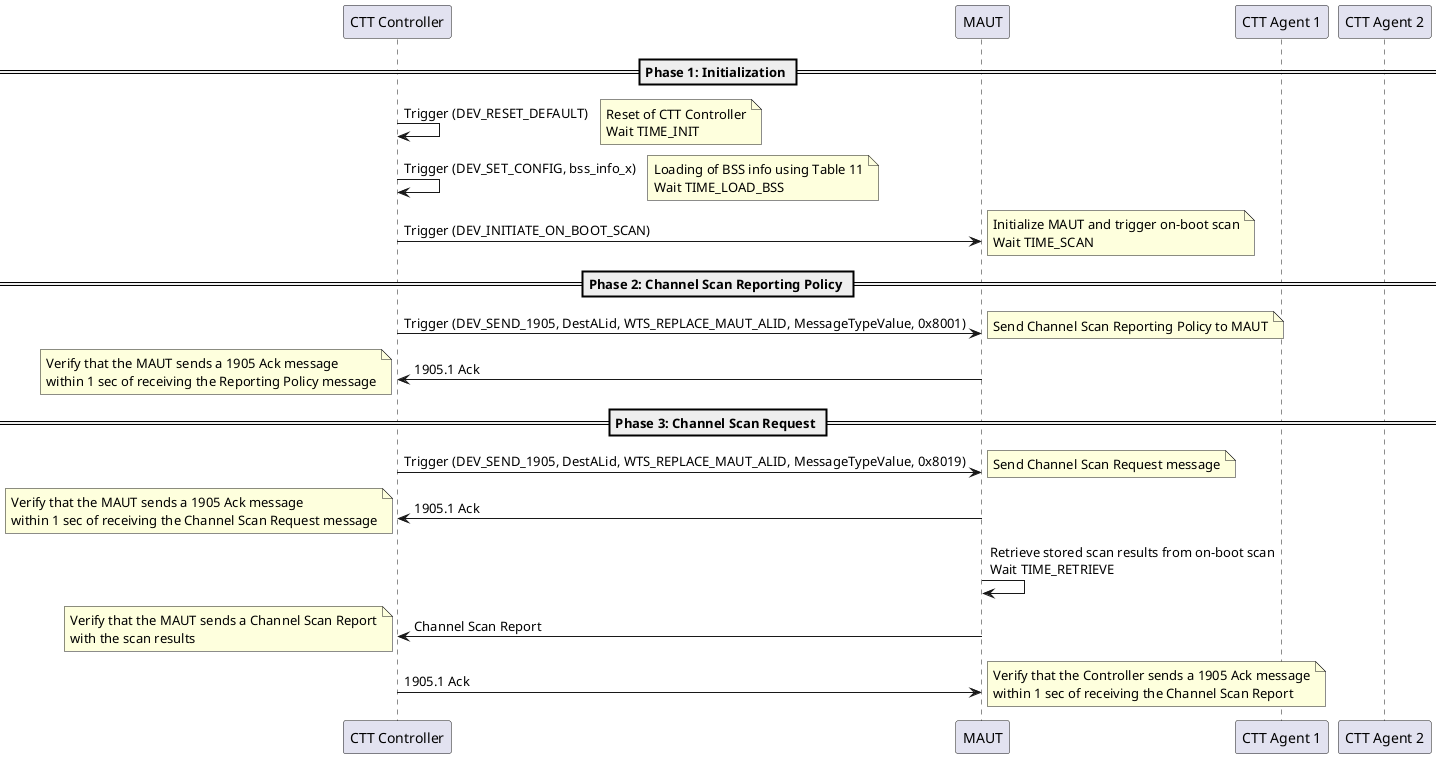@startuml
participant "CTT Controller" as Controller
participant "MAUT" as MAUT
participant "CTT Agent 1" as Agent1
participant "CTT Agent 2" as Agent2

== Phase 1: Initialization ==

Controller -> Controller: Trigger (DEV_RESET_DEFAULT)
note right: Reset of CTT Controller\nWait TIME_INIT

Controller -> Controller: Trigger (DEV_SET_CONFIG, bss_info_x)
note right: Loading of BSS info using Table 11\nWait TIME_LOAD_BSS

Controller -> MAUT: Trigger (DEV_INITIATE_ON_BOOT_SCAN)
note right: Initialize MAUT and trigger on-boot scan\nWait TIME_SCAN

== Phase 2: Channel Scan Reporting Policy ==

Controller -> MAUT: Trigger (DEV_SEND_1905, DestALid, WTS_REPLACE_MAUT_ALID, MessageTypeValue, 0x8001)
note right: Send Channel Scan Reporting Policy to MAUT

MAUT -> Controller: 1905.1 Ack
note left: Verify that the MAUT sends a 1905 Ack message\nwithin 1 sec of receiving the Reporting Policy message

== Phase 3: Channel Scan Request ==

Controller -> MAUT: Trigger (DEV_SEND_1905, DestALid, WTS_REPLACE_MAUT_ALID, MessageTypeValue, 0x8019)
note right: Send Channel Scan Request message

MAUT -> Controller: 1905.1 Ack
note left: Verify that the MAUT sends a 1905 Ack message\nwithin 1 sec of receiving the Channel Scan Request message

MAUT -> MAUT: Retrieve stored scan results from on-boot scan\nWait TIME_RETRIEVE

MAUT -> Controller: Channel Scan Report
note left: Verify that the MAUT sends a Channel Scan Report\nwith the scan results

Controller -> MAUT: 1905.1 Ack
note right: Verify that the Controller sends a 1905 Ack message\nwithin 1 sec of receiving the Channel Scan Report

@enduml
